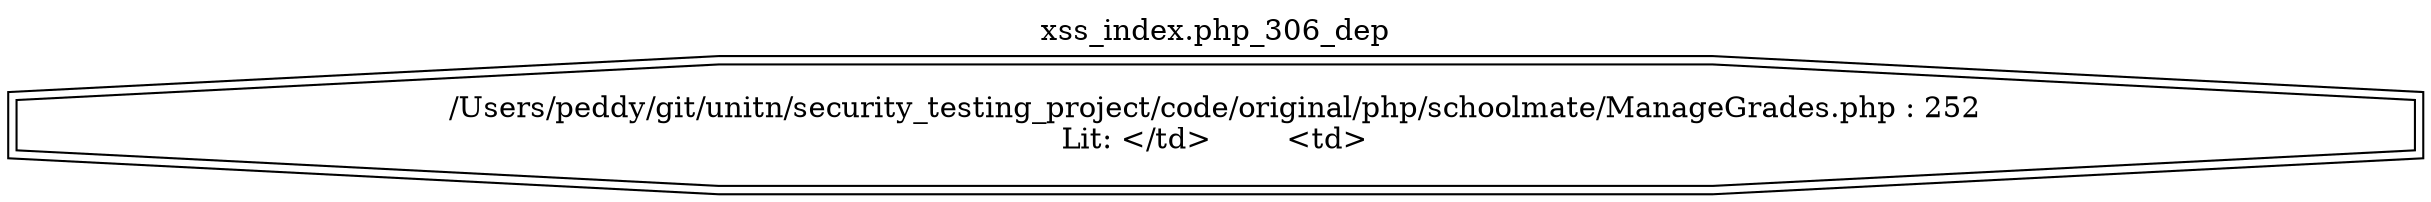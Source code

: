 digraph cfg {
  label="xss_index.php_306_dep";
  labelloc=t;
  n1 [shape=doubleoctagon, label="/Users/peddy/git/unitn/security_testing_project/code/original/php/schoolmate/ManageGrades.php : 252\nLit: </td>	<td>\n"];
}
